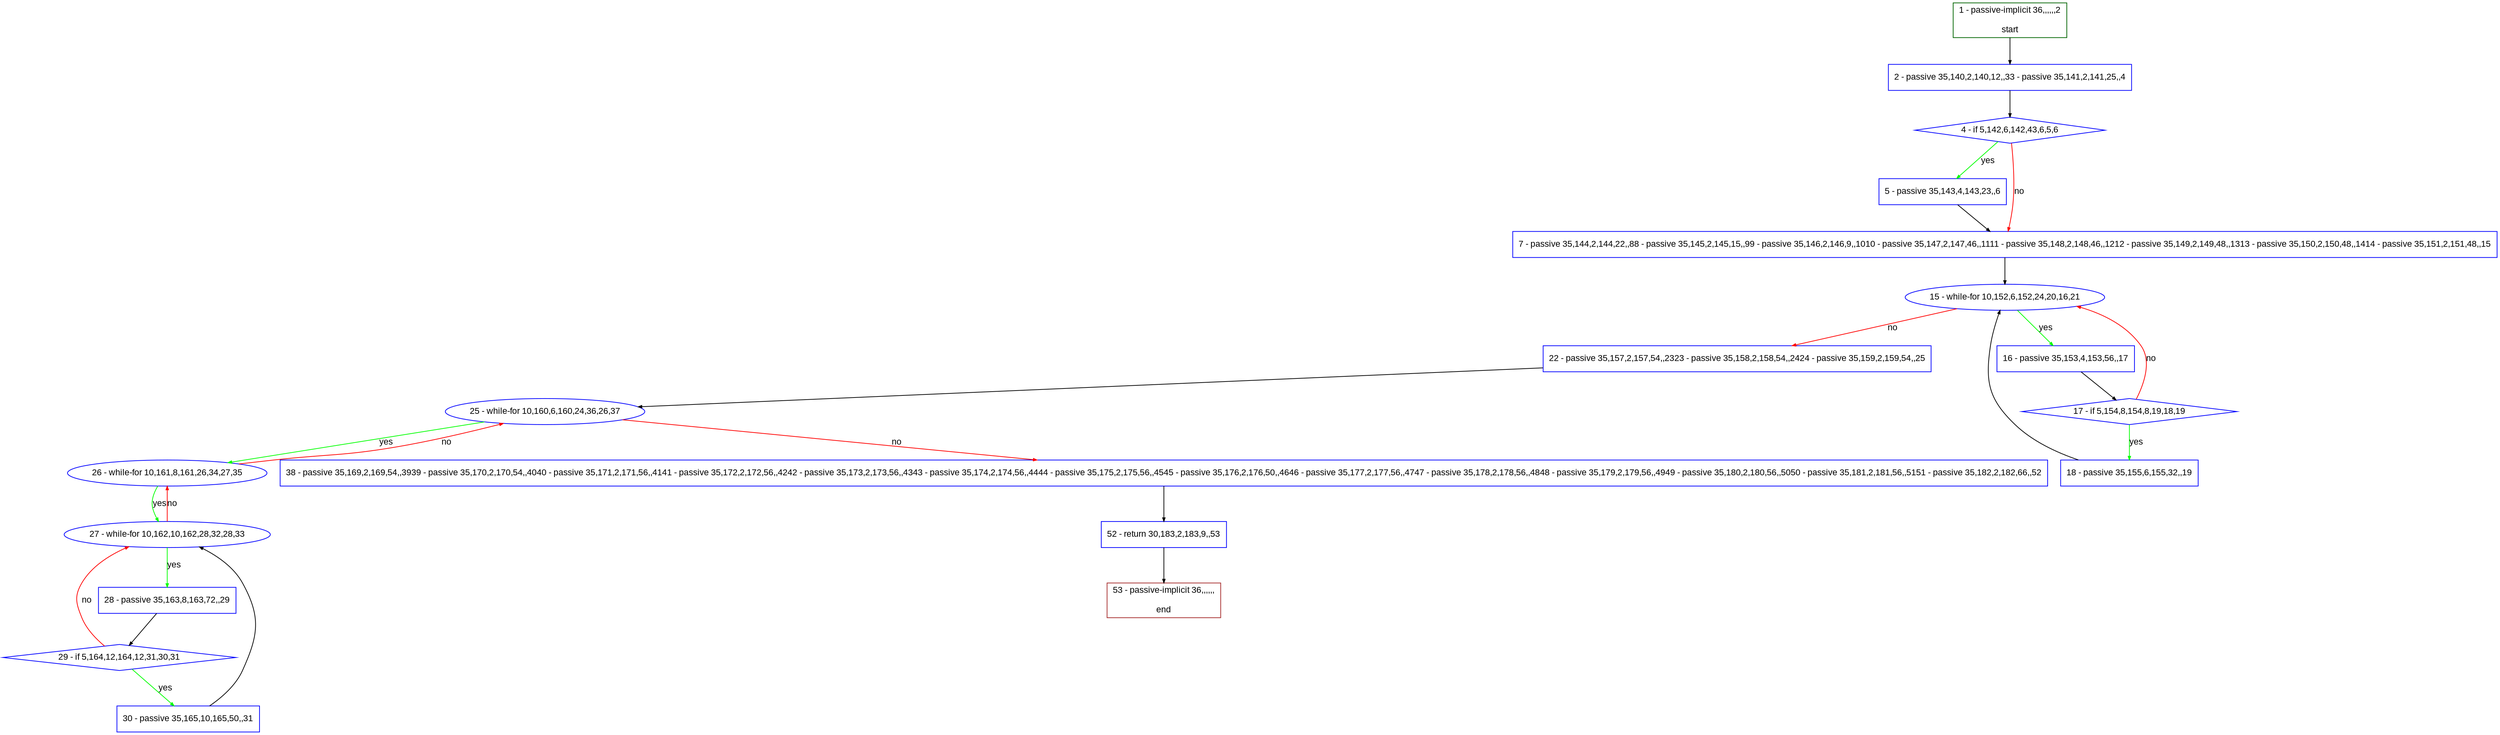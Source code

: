 digraph "" {
  graph [pack="true", label="", fontsize="12", packmode="clust", fontname="Arial", fillcolor="#FFFFCC", bgcolor="white", style="rounded,filled", compound="true"];
  node [node_initialized="no", label="", color="grey", fontsize="12", fillcolor="white", fontname="Arial", style="filled", shape="rectangle", compound="true", fixedsize="false"];
  edge [fontcolor="black", arrowhead="normal", arrowtail="none", arrowsize="0.5", ltail="", label="", color="black", fontsize="12", lhead="", fontname="Arial", dir="forward", compound="true"];
  __N1 [label="2 - passive 35,140,2,140,12,,33 - passive 35,141,2,141,25,,4", color="#0000ff", fillcolor="#ffffff", style="filled", shape="box"];
  __N2 [label="1 - passive-implicit 36,,,,,,2\n\nstart", color="#006400", fillcolor="#ffffff", style="filled", shape="box"];
  __N3 [label="4 - if 5,142,6,142,43,6,5,6", color="#0000ff", fillcolor="#ffffff", style="filled", shape="diamond"];
  __N4 [label="5 - passive 35,143,4,143,23,,6", color="#0000ff", fillcolor="#ffffff", style="filled", shape="box"];
  __N5 [label="7 - passive 35,144,2,144,22,,88 - passive 35,145,2,145,15,,99 - passive 35,146,2,146,9,,1010 - passive 35,147,2,147,46,,1111 - passive 35,148,2,148,46,,1212 - passive 35,149,2,149,48,,1313 - passive 35,150,2,150,48,,1414 - passive 35,151,2,151,48,,15", color="#0000ff", fillcolor="#ffffff", style="filled", shape="box"];
  __N6 [label="15 - while-for 10,152,6,152,24,20,16,21", color="#0000ff", fillcolor="#ffffff", style="filled", shape="oval"];
  __N7 [label="16 - passive 35,153,4,153,56,,17", color="#0000ff", fillcolor="#ffffff", style="filled", shape="box"];
  __N8 [label="22 - passive 35,157,2,157,54,,2323 - passive 35,158,2,158,54,,2424 - passive 35,159,2,159,54,,25", color="#0000ff", fillcolor="#ffffff", style="filled", shape="box"];
  __N9 [label="17 - if 5,154,8,154,8,19,18,19", color="#0000ff", fillcolor="#ffffff", style="filled", shape="diamond"];
  __N10 [label="18 - passive 35,155,6,155,32,,19", color="#0000ff", fillcolor="#ffffff", style="filled", shape="box"];
  __N11 [label="25 - while-for 10,160,6,160,24,36,26,37", color="#0000ff", fillcolor="#ffffff", style="filled", shape="oval"];
  __N12 [label="26 - while-for 10,161,8,161,26,34,27,35", color="#0000ff", fillcolor="#ffffff", style="filled", shape="oval"];
  __N13 [label="38 - passive 35,169,2,169,54,,3939 - passive 35,170,2,170,54,,4040 - passive 35,171,2,171,56,,4141 - passive 35,172,2,172,56,,4242 - passive 35,173,2,173,56,,4343 - passive 35,174,2,174,56,,4444 - passive 35,175,2,175,56,,4545 - passive 35,176,2,176,50,,4646 - passive 35,177,2,177,56,,4747 - passive 35,178,2,178,56,,4848 - passive 35,179,2,179,56,,4949 - passive 35,180,2,180,56,,5050 - passive 35,181,2,181,56,,5151 - passive 35,182,2,182,66,,52", color="#0000ff", fillcolor="#ffffff", style="filled", shape="box"];
  __N14 [label="27 - while-for 10,162,10,162,28,32,28,33", color="#0000ff", fillcolor="#ffffff", style="filled", shape="oval"];
  __N15 [label="28 - passive 35,163,8,163,72,,29", color="#0000ff", fillcolor="#ffffff", style="filled", shape="box"];
  __N16 [label="29 - if 5,164,12,164,12,31,30,31", color="#0000ff", fillcolor="#ffffff", style="filled", shape="diamond"];
  __N17 [label="30 - passive 35,165,10,165,50,,31", color="#0000ff", fillcolor="#ffffff", style="filled", shape="box"];
  __N18 [label="52 - return 30,183,2,183,9,,53", color="#0000ff", fillcolor="#ffffff", style="filled", shape="box"];
  __N19 [label="53 - passive-implicit 36,,,,,,\n\nend", color="#a52a2a", fillcolor="#ffffff", style="filled", shape="box"];
  __N2 -> __N1 [arrowhead="normal", arrowtail="none", color="#000000", label="", dir="forward"];
  __N1 -> __N3 [arrowhead="normal", arrowtail="none", color="#000000", label="", dir="forward"];
  __N3 -> __N4 [arrowhead="normal", arrowtail="none", color="#00ff00", label="yes", dir="forward"];
  __N3 -> __N5 [arrowhead="normal", arrowtail="none", color="#ff0000", label="no", dir="forward"];
  __N4 -> __N5 [arrowhead="normal", arrowtail="none", color="#000000", label="", dir="forward"];
  __N5 -> __N6 [arrowhead="normal", arrowtail="none", color="#000000", label="", dir="forward"];
  __N6 -> __N7 [arrowhead="normal", arrowtail="none", color="#00ff00", label="yes", dir="forward"];
  __N6 -> __N8 [arrowhead="normal", arrowtail="none", color="#ff0000", label="no", dir="forward"];
  __N7 -> __N9 [arrowhead="normal", arrowtail="none", color="#000000", label="", dir="forward"];
  __N9 -> __N6 [arrowhead="normal", arrowtail="none", color="#ff0000", label="no", dir="forward"];
  __N9 -> __N10 [arrowhead="normal", arrowtail="none", color="#00ff00", label="yes", dir="forward"];
  __N10 -> __N6 [arrowhead="normal", arrowtail="none", color="#000000", label="", dir="forward"];
  __N8 -> __N11 [arrowhead="normal", arrowtail="none", color="#000000", label="", dir="forward"];
  __N11 -> __N12 [arrowhead="normal", arrowtail="none", color="#00ff00", label="yes", dir="forward"];
  __N12 -> __N11 [arrowhead="normal", arrowtail="none", color="#ff0000", label="no", dir="forward"];
  __N11 -> __N13 [arrowhead="normal", arrowtail="none", color="#ff0000", label="no", dir="forward"];
  __N12 -> __N14 [arrowhead="normal", arrowtail="none", color="#00ff00", label="yes", dir="forward"];
  __N14 -> __N12 [arrowhead="normal", arrowtail="none", color="#ff0000", label="no", dir="forward"];
  __N14 -> __N15 [arrowhead="normal", arrowtail="none", color="#00ff00", label="yes", dir="forward"];
  __N15 -> __N16 [arrowhead="normal", arrowtail="none", color="#000000", label="", dir="forward"];
  __N16 -> __N14 [arrowhead="normal", arrowtail="none", color="#ff0000", label="no", dir="forward"];
  __N16 -> __N17 [arrowhead="normal", arrowtail="none", color="#00ff00", label="yes", dir="forward"];
  __N17 -> __N14 [arrowhead="normal", arrowtail="none", color="#000000", label="", dir="forward"];
  __N13 -> __N18 [arrowhead="normal", arrowtail="none", color="#000000", label="", dir="forward"];
  __N18 -> __N19 [arrowhead="normal", arrowtail="none", color="#000000", label="", dir="forward"];
}
